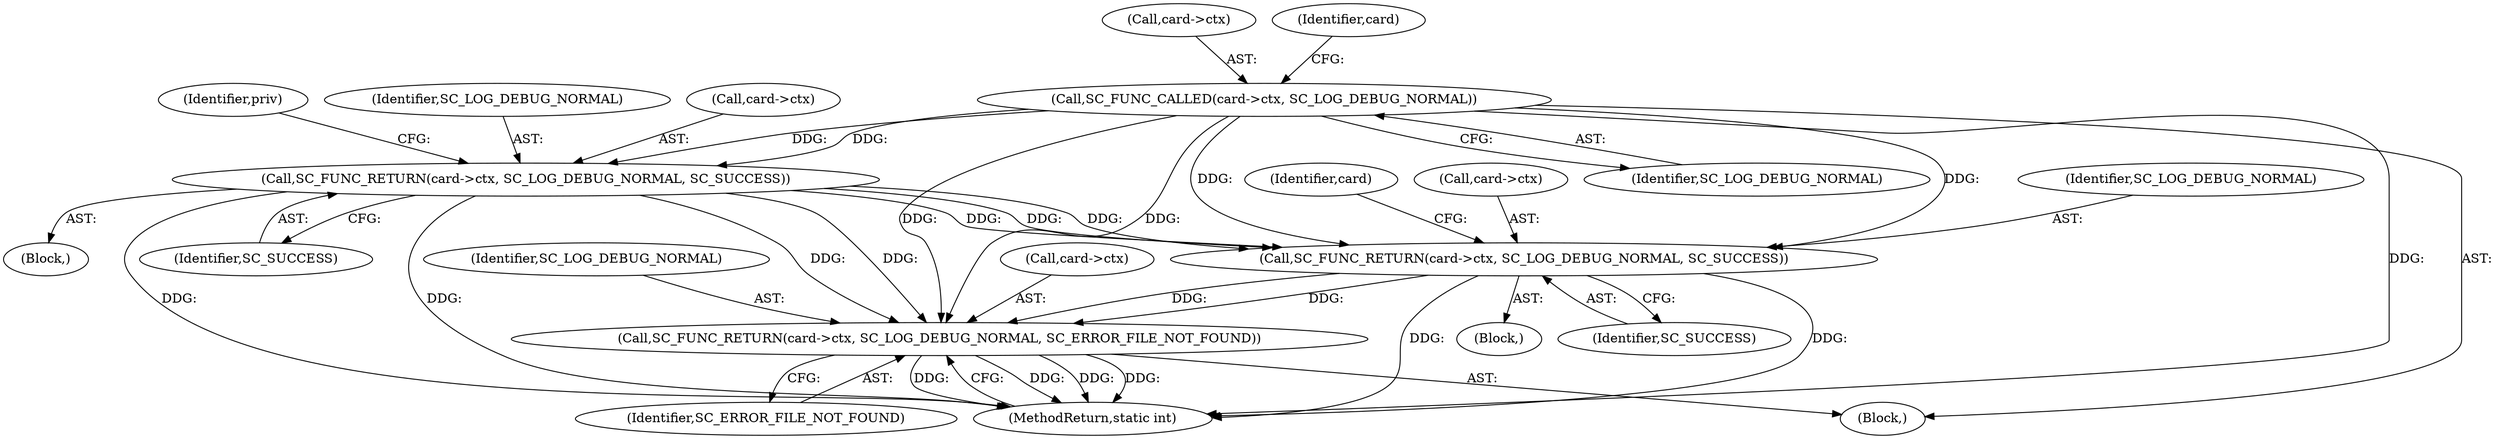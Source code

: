 digraph "0_OpenSC_360e95d45ac4123255a4c796db96337f332160ad#diff-d643a0fa169471dbf2912f4866dc49c5@pointer" {
"1000127" [label="(Call,SC_FUNC_RETURN(card->ctx, SC_LOG_DEBUG_NORMAL, SC_SUCCESS))"];
"1000109" [label="(Call,SC_FUNC_CALLED(card->ctx, SC_LOG_DEBUG_NORMAL))"];
"1000157" [label="(Call,SC_FUNC_RETURN(card->ctx, SC_LOG_DEBUG_NORMAL, SC_SUCCESS))"];
"1000163" [label="(Call,SC_FUNC_RETURN(card->ctx, SC_LOG_DEBUG_NORMAL, SC_ERROR_FILE_NOT_FOUND))"];
"1000168" [label="(Identifier,SC_ERROR_FILE_NOT_FOUND)"];
"1000128" [label="(Call,card->ctx)"];
"1000135" [label="(Identifier,priv)"];
"1000110" [label="(Call,card->ctx)"];
"1000117" [label="(Identifier,card)"];
"1000163" [label="(Call,SC_FUNC_RETURN(card->ctx, SC_LOG_DEBUG_NORMAL, SC_ERROR_FILE_NOT_FOUND))"];
"1000109" [label="(Call,SC_FUNC_CALLED(card->ctx, SC_LOG_DEBUG_NORMAL))"];
"1000169" [label="(MethodReturn,static int)"];
"1000113" [label="(Identifier,SC_LOG_DEBUG_NORMAL)"];
"1000120" [label="(Block,)"];
"1000162" [label="(Identifier,SC_SUCCESS)"];
"1000161" [label="(Identifier,SC_LOG_DEBUG_NORMAL)"];
"1000131" [label="(Identifier,SC_LOG_DEBUG_NORMAL)"];
"1000137" [label="(Block,)"];
"1000164" [label="(Call,card->ctx)"];
"1000127" [label="(Call,SC_FUNC_RETURN(card->ctx, SC_LOG_DEBUG_NORMAL, SC_SUCCESS))"];
"1000132" [label="(Identifier,SC_SUCCESS)"];
"1000165" [label="(Identifier,card)"];
"1000158" [label="(Call,card->ctx)"];
"1000103" [label="(Block,)"];
"1000167" [label="(Identifier,SC_LOG_DEBUG_NORMAL)"];
"1000157" [label="(Call,SC_FUNC_RETURN(card->ctx, SC_LOG_DEBUG_NORMAL, SC_SUCCESS))"];
"1000127" -> "1000120"  [label="AST: "];
"1000127" -> "1000132"  [label="CFG: "];
"1000128" -> "1000127"  [label="AST: "];
"1000131" -> "1000127"  [label="AST: "];
"1000132" -> "1000127"  [label="AST: "];
"1000135" -> "1000127"  [label="CFG: "];
"1000127" -> "1000169"  [label="DDG: "];
"1000127" -> "1000169"  [label="DDG: "];
"1000109" -> "1000127"  [label="DDG: "];
"1000109" -> "1000127"  [label="DDG: "];
"1000127" -> "1000157"  [label="DDG: "];
"1000127" -> "1000157"  [label="DDG: "];
"1000127" -> "1000157"  [label="DDG: "];
"1000127" -> "1000163"  [label="DDG: "];
"1000127" -> "1000163"  [label="DDG: "];
"1000109" -> "1000103"  [label="AST: "];
"1000109" -> "1000113"  [label="CFG: "];
"1000110" -> "1000109"  [label="AST: "];
"1000113" -> "1000109"  [label="AST: "];
"1000117" -> "1000109"  [label="CFG: "];
"1000109" -> "1000169"  [label="DDG: "];
"1000109" -> "1000157"  [label="DDG: "];
"1000109" -> "1000157"  [label="DDG: "];
"1000109" -> "1000163"  [label="DDG: "];
"1000109" -> "1000163"  [label="DDG: "];
"1000157" -> "1000137"  [label="AST: "];
"1000157" -> "1000162"  [label="CFG: "];
"1000158" -> "1000157"  [label="AST: "];
"1000161" -> "1000157"  [label="AST: "];
"1000162" -> "1000157"  [label="AST: "];
"1000165" -> "1000157"  [label="CFG: "];
"1000157" -> "1000169"  [label="DDG: "];
"1000157" -> "1000169"  [label="DDG: "];
"1000157" -> "1000163"  [label="DDG: "];
"1000157" -> "1000163"  [label="DDG: "];
"1000163" -> "1000103"  [label="AST: "];
"1000163" -> "1000168"  [label="CFG: "];
"1000164" -> "1000163"  [label="AST: "];
"1000167" -> "1000163"  [label="AST: "];
"1000168" -> "1000163"  [label="AST: "];
"1000169" -> "1000163"  [label="CFG: "];
"1000163" -> "1000169"  [label="DDG: "];
"1000163" -> "1000169"  [label="DDG: "];
"1000163" -> "1000169"  [label="DDG: "];
"1000163" -> "1000169"  [label="DDG: "];
}
